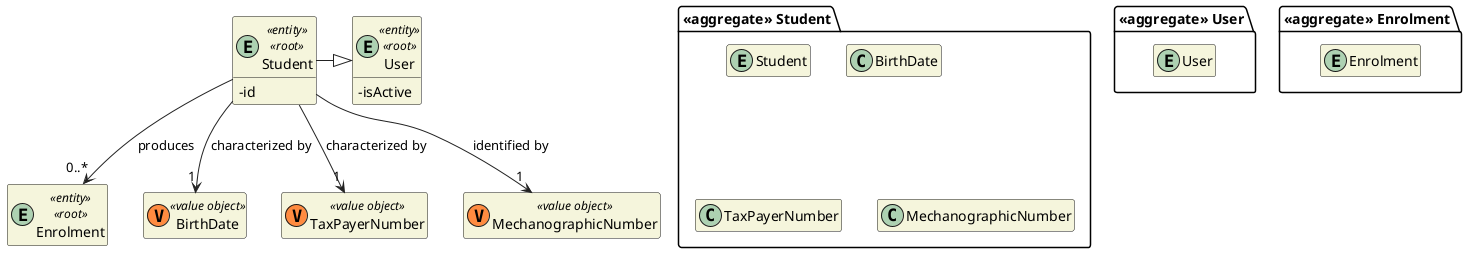 @startuml DM-STUDENT
'https://plantuml.com/class-diagram

skinparam classAttributeIconSize 0
hide empty attributes
hide empty methods
skinparam classBackgroundColor beige
skinparam ArrowColor #222222

package "<<aggregate>> User" {
    entity User
}

entity User <<entity>> <<root>> {
  - isActive
}

package "<<aggregate>> Enrolment" {
  entity Enrolment
}

entity Enrolment <<entity>> <<root>> {
}

package "<<aggregate>> Student" {
  entity Student

  class BirthDate
  class TaxPayerNumber
  class MechanographicNumber
}

entity Student <<entity>> <<root>> {
  - id
}

class BirthDate <<(V,#FF8B40) value object>> {}
class TaxPayerNumber <<(V,#FF8B40) value object>> {}
class MechanographicNumber <<(V,#FF8B40) value object>> {}

Student --> "1" BirthDate : characterized by
Student --> "1" TaxPayerNumber : characterized by
Student --> "1" MechanographicNumber : identified by

Student -|> User

Student --> "0..*" Enrolment : produces

@enduml
